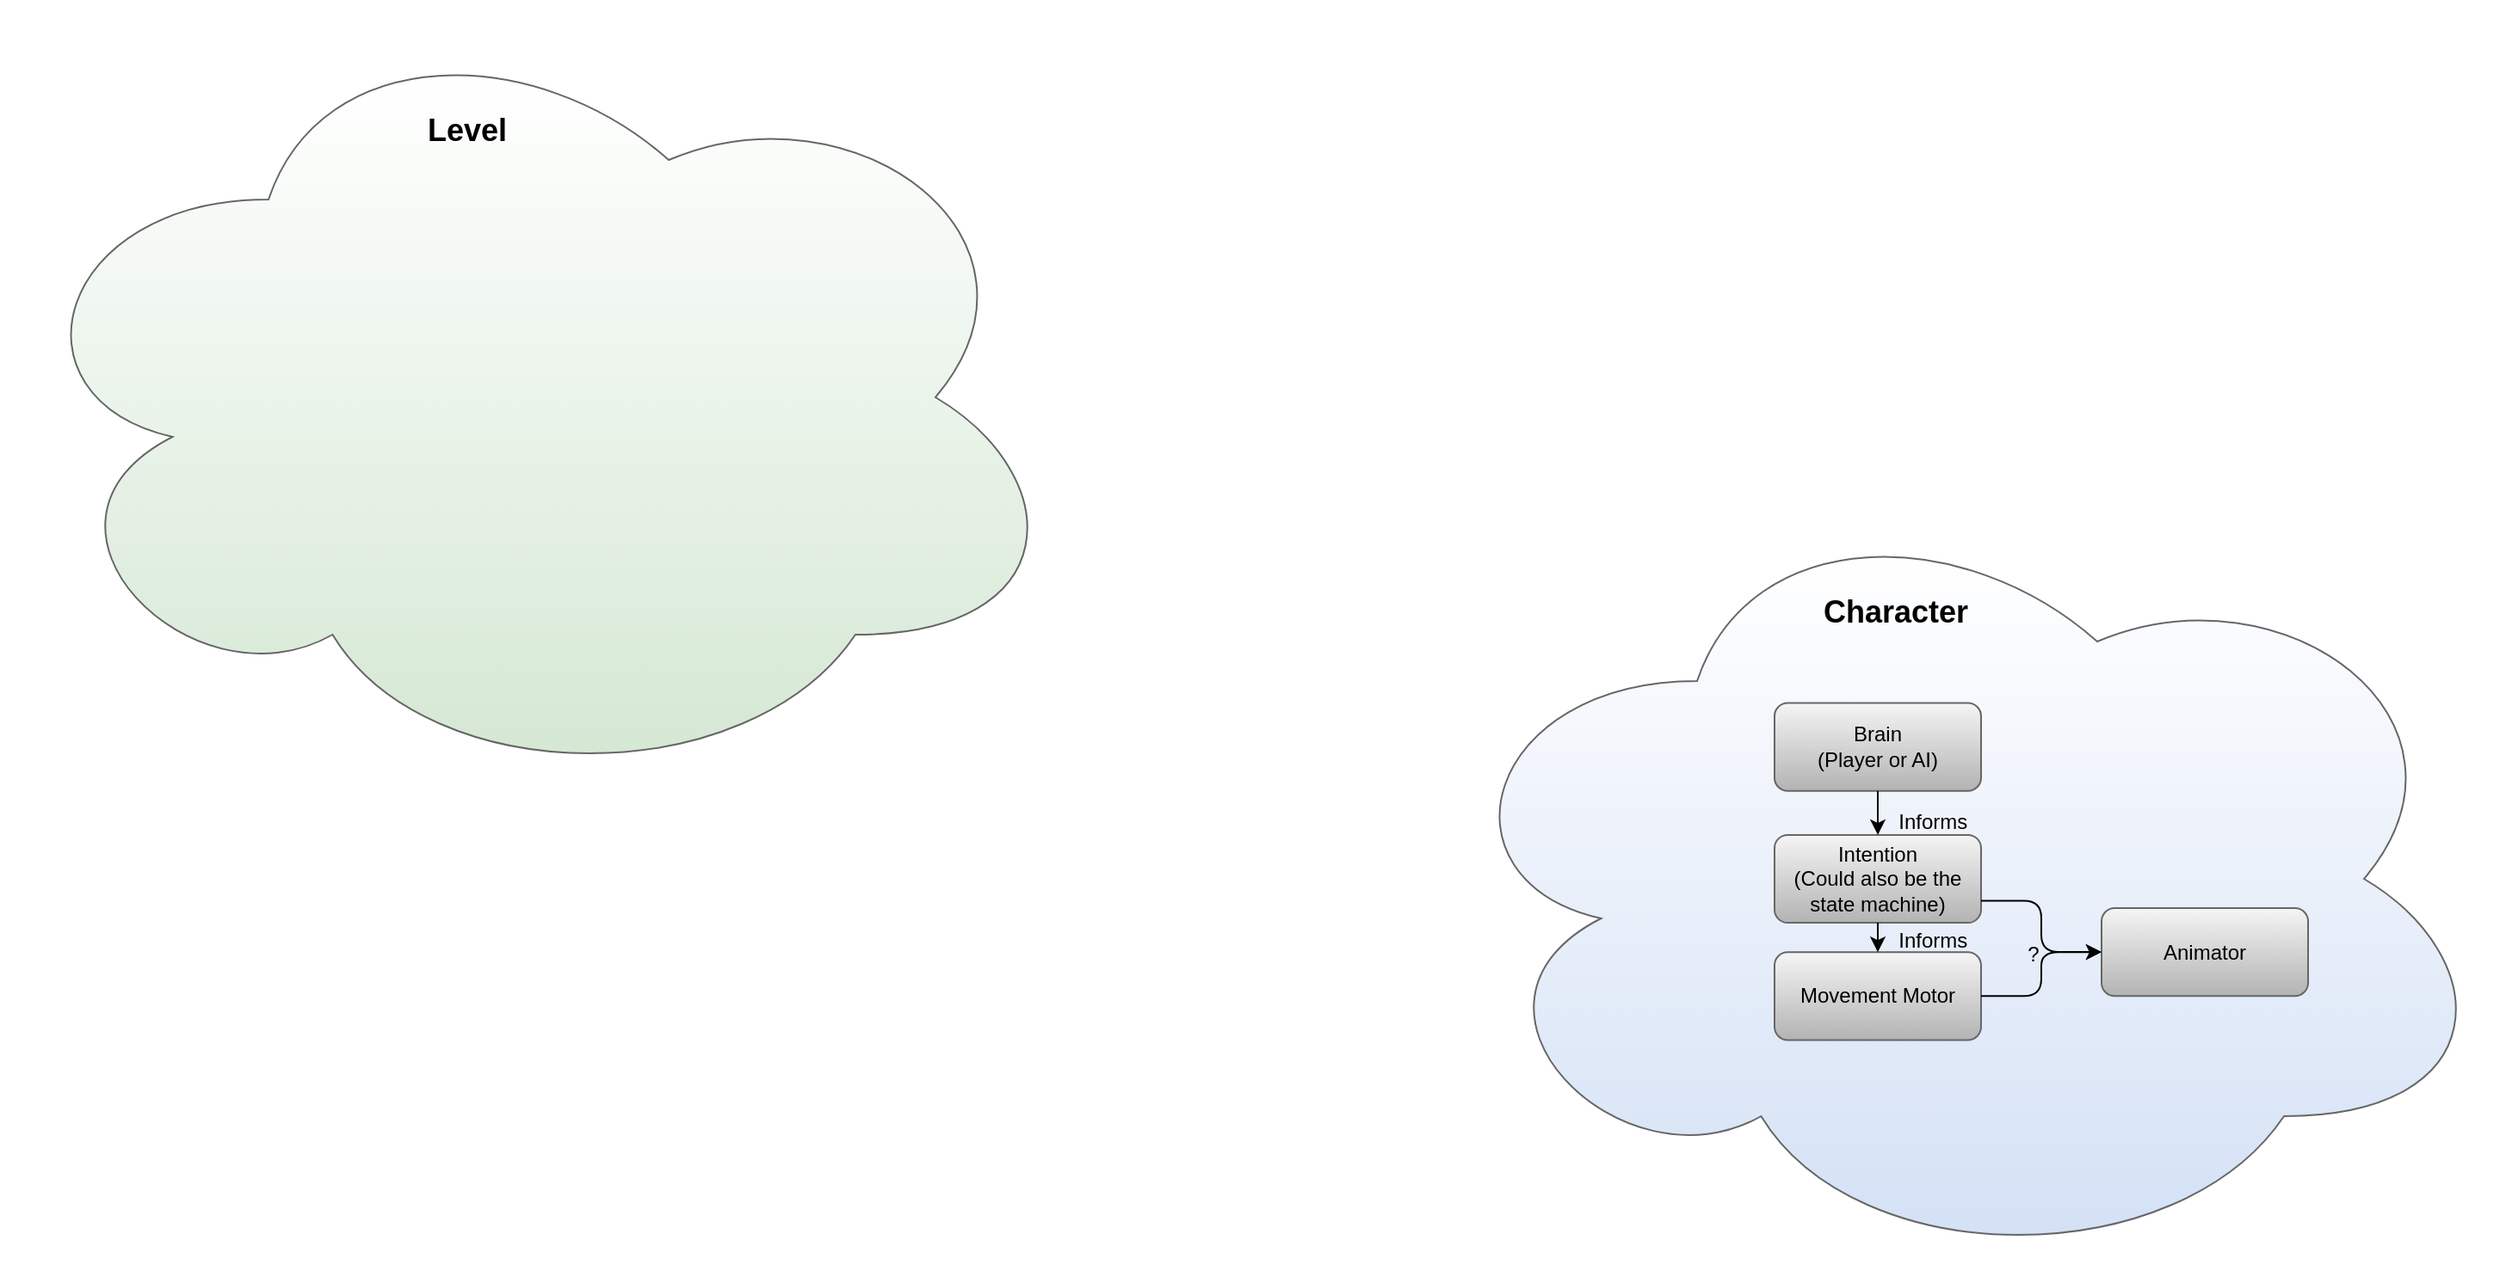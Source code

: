 <mxfile version="12.9.3" type="device"><diagram id="C5RBs43oDa-KdzZeNtuy" name="Page-1"><mxGraphModel dx="2172" dy="1632" grid="1" gridSize="10" guides="1" tooltips="1" connect="1" arrows="1" fold="1" page="1" pageScale="1" pageWidth="1920" pageHeight="1200" math="0" shadow="0"><root><mxCell id="WIyWlLk6GJQsqaUBKTNV-0"/><mxCell id="WIyWlLk6GJQsqaUBKTNV-1" parent="WIyWlLk6GJQsqaUBKTNV-0"/><mxCell id="9zT8u_ENoAyEEc6eCkk0-27" value="" style="group" vertex="1" connectable="0" parent="WIyWlLk6GJQsqaUBKTNV-1"><mxGeometry x="1510" y="410" width="620" height="460" as="geometry"/></mxCell><mxCell id="9zT8u_ENoAyEEc6eCkk0-26" value="" style="ellipse;shape=cloud;whiteSpace=wrap;html=1;shadow=0;strokeColor=#666666;fillColor=#FFFFFF;gradientColor=#D4E1F5;" vertex="1" parent="9zT8u_ENoAyEEc6eCkk0-27"><mxGeometry width="620" height="460" as="geometry"/></mxCell><mxCell id="9zT8u_ENoAyEEc6eCkk0-8" value="Brain&lt;br&gt;(Player or AI)" style="rounded=1;whiteSpace=wrap;html=1;shadow=0;strokeColor=#666666;fillColor=#f5f5f5;gradientColor=#b3b3b3;" vertex="1" parent="9zT8u_ENoAyEEc6eCkk0-27"><mxGeometry x="200" y="127.778" width="120" height="51.111" as="geometry"/></mxCell><mxCell id="9zT8u_ENoAyEEc6eCkk0-9" value="Intention&lt;br&gt;(Could also be the state machine)" style="rounded=1;whiteSpace=wrap;html=1;shadow=0;strokeColor=#666666;fillColor=#f5f5f5;gradientColor=#b3b3b3;" vertex="1" parent="9zT8u_ENoAyEEc6eCkk0-27"><mxGeometry x="200" y="204.444" width="120" height="51.111" as="geometry"/></mxCell><mxCell id="9zT8u_ENoAyEEc6eCkk0-11" style="edgeStyle=orthogonalEdgeStyle;rounded=1;orthogonalLoop=1;jettySize=auto;html=1;exitX=0.5;exitY=1;exitDx=0;exitDy=0;entryX=0.5;entryY=0;entryDx=0;entryDy=0;" edge="1" parent="9zT8u_ENoAyEEc6eCkk0-27" source="9zT8u_ENoAyEEc6eCkk0-8" target="9zT8u_ENoAyEEc6eCkk0-9"><mxGeometry relative="1" as="geometry"/></mxCell><mxCell id="9zT8u_ENoAyEEc6eCkk0-10" value="Movement Motor" style="rounded=1;whiteSpace=wrap;html=1;shadow=0;strokeColor=#666666;fillColor=#f5f5f5;gradientColor=#b3b3b3;" vertex="1" parent="9zT8u_ENoAyEEc6eCkk0-27"><mxGeometry x="200" y="272.593" width="120" height="51.111" as="geometry"/></mxCell><mxCell id="9zT8u_ENoAyEEc6eCkk0-12" value="" style="edgeStyle=orthogonalEdgeStyle;rounded=1;orthogonalLoop=1;jettySize=auto;html=1;" edge="1" parent="9zT8u_ENoAyEEc6eCkk0-27" source="9zT8u_ENoAyEEc6eCkk0-9" target="9zT8u_ENoAyEEc6eCkk0-10"><mxGeometry relative="1" as="geometry"/></mxCell><mxCell id="9zT8u_ENoAyEEc6eCkk0-15" value="&amp;nbsp;Informs" style="text;html=1;align=center;verticalAlign=middle;resizable=0;points=[];autosize=1;" vertex="1" parent="9zT8u_ENoAyEEc6eCkk0-27"><mxGeometry x="260" y="187.407" width="60" height="20" as="geometry"/></mxCell><mxCell id="9zT8u_ENoAyEEc6eCkk0-16" value="&amp;nbsp;Informs" style="text;html=1;align=center;verticalAlign=middle;resizable=0;points=[];autosize=1;" vertex="1" parent="9zT8u_ENoAyEEc6eCkk0-27"><mxGeometry x="260" y="255.556" width="60" height="20" as="geometry"/></mxCell><mxCell id="9zT8u_ENoAyEEc6eCkk0-17" value="Animator" style="rounded=1;whiteSpace=wrap;html=1;shadow=0;strokeColor=#666666;fillColor=#f5f5f5;gradientColor=#b3b3b3;" vertex="1" parent="9zT8u_ENoAyEEc6eCkk0-27"><mxGeometry x="390" y="247.037" width="120" height="51.111" as="geometry"/></mxCell><mxCell id="9zT8u_ENoAyEEc6eCkk0-22" value="?" style="text;html=1;align=center;verticalAlign=middle;resizable=0;points=[];autosize=1;" vertex="1" parent="9zT8u_ENoAyEEc6eCkk0-27"><mxGeometry x="340" y="264.074" width="20" height="20" as="geometry"/></mxCell><mxCell id="9zT8u_ENoAyEEc6eCkk0-20" style="edgeStyle=orthogonalEdgeStyle;rounded=1;orthogonalLoop=1;jettySize=auto;html=1;exitX=1;exitY=0.75;exitDx=0;exitDy=0;" edge="1" parent="9zT8u_ENoAyEEc6eCkk0-27" source="9zT8u_ENoAyEEc6eCkk0-9" target="9zT8u_ENoAyEEc6eCkk0-17"><mxGeometry relative="1" as="geometry"/></mxCell><mxCell id="9zT8u_ENoAyEEc6eCkk0-23" style="edgeStyle=orthogonalEdgeStyle;rounded=1;orthogonalLoop=1;jettySize=auto;html=1;exitX=1;exitY=0.5;exitDx=0;exitDy=0;entryX=0;entryY=0.5;entryDx=0;entryDy=0;" edge="1" parent="9zT8u_ENoAyEEc6eCkk0-27" source="9zT8u_ENoAyEEc6eCkk0-10" target="9zT8u_ENoAyEEc6eCkk0-17"><mxGeometry relative="1" as="geometry"><mxPoint x="360" y="281.111" as="targetPoint"/><mxPoint x="320" y="298.148" as="sourcePoint"/></mxGeometry></mxCell><mxCell id="9zT8u_ENoAyEEc6eCkk0-28" value="Character" style="text;html=1;align=center;verticalAlign=middle;resizable=0;points=[];autosize=1;fontStyle=1;fontSize=18;" vertex="1" parent="9zT8u_ENoAyEEc6eCkk0-27"><mxGeometry x="220" y="59.63" width="100" height="30" as="geometry"/></mxCell><mxCell id="9zT8u_ENoAyEEc6eCkk0-29" value="" style="group" vertex="1" connectable="0" parent="WIyWlLk6GJQsqaUBKTNV-1"><mxGeometry x="680" y="130" width="620" height="460" as="geometry"/></mxCell><mxCell id="9zT8u_ENoAyEEc6eCkk0-30" value="" style="ellipse;shape=cloud;whiteSpace=wrap;html=1;shadow=0;strokeColor=#666666;fillColor=#FFFFFF;gradientColor=#D5E8D4;" vertex="1" parent="9zT8u_ENoAyEEc6eCkk0-29"><mxGeometry width="620" height="460" as="geometry"/></mxCell><mxCell id="9zT8u_ENoAyEEc6eCkk0-42" value="Level" style="text;html=1;align=center;verticalAlign=middle;resizable=0;points=[];autosize=1;fontStyle=1;fontSize=18;" vertex="1" parent="9zT8u_ENoAyEEc6eCkk0-29"><mxGeometry x="240" y="59.63" width="60" height="30" as="geometry"/></mxCell></root></mxGraphModel></diagram></mxfile>